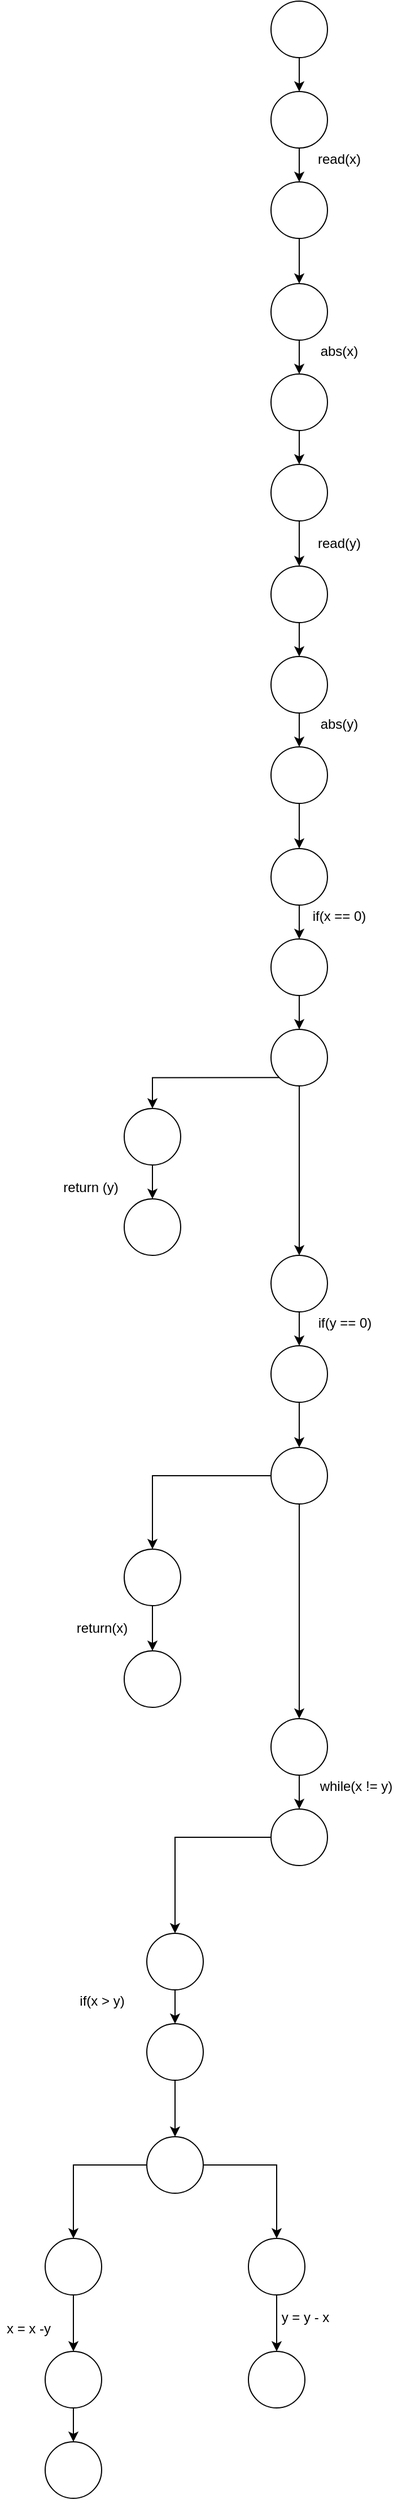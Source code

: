 <mxfile version="14.7.8" type="github">
  <diagram id="M-cFuhooy4iovFbQbYCS" name="Page-1">
    <mxGraphModel dx="985" dy="627" grid="1" gridSize="10" guides="1" tooltips="1" connect="1" arrows="1" fold="1" page="1" pageScale="1" pageWidth="827" pageHeight="1169" math="0" shadow="0">
      <root>
        <mxCell id="0" />
        <mxCell id="1" parent="0" />
        <mxCell id="BGFPd9d43HTViF0jOLdN-33" style="edgeStyle=orthogonalEdgeStyle;rounded=0;orthogonalLoop=1;jettySize=auto;html=1;exitX=0.5;exitY=1;exitDx=0;exitDy=0;" edge="1" parent="1" source="BGFPd9d43HTViF0jOLdN-14" target="BGFPd9d43HTViF0jOLdN-15">
          <mxGeometry relative="1" as="geometry" />
        </mxCell>
        <mxCell id="BGFPd9d43HTViF0jOLdN-14" value="" style="ellipse;whiteSpace=wrap;html=1;aspect=fixed;" vertex="1" parent="1">
          <mxGeometry x="270" width="50" height="50" as="geometry" />
        </mxCell>
        <mxCell id="BGFPd9d43HTViF0jOLdN-34" style="edgeStyle=orthogonalEdgeStyle;rounded=0;orthogonalLoop=1;jettySize=auto;html=1;exitX=0.5;exitY=1;exitDx=0;exitDy=0;" edge="1" parent="1" source="BGFPd9d43HTViF0jOLdN-15" target="BGFPd9d43HTViF0jOLdN-19">
          <mxGeometry relative="1" as="geometry" />
        </mxCell>
        <mxCell id="BGFPd9d43HTViF0jOLdN-15" value="" style="ellipse;whiteSpace=wrap;html=1;aspect=fixed;" vertex="1" parent="1">
          <mxGeometry x="270" y="80" width="50" height="50" as="geometry" />
        </mxCell>
        <mxCell id="BGFPd9d43HTViF0jOLdN-36" style="edgeStyle=orthogonalEdgeStyle;rounded=0;orthogonalLoop=1;jettySize=auto;html=1;exitX=0.5;exitY=1;exitDx=0;exitDy=0;entryX=0.5;entryY=0;entryDx=0;entryDy=0;" edge="1" parent="1" source="BGFPd9d43HTViF0jOLdN-19" target="BGFPd9d43HTViF0jOLdN-23">
          <mxGeometry relative="1" as="geometry" />
        </mxCell>
        <mxCell id="BGFPd9d43HTViF0jOLdN-19" value="" style="ellipse;whiteSpace=wrap;html=1;aspect=fixed;" vertex="1" parent="1">
          <mxGeometry x="270" y="160" width="50" height="50" as="geometry" />
        </mxCell>
        <mxCell id="BGFPd9d43HTViF0jOLdN-37" style="edgeStyle=orthogonalEdgeStyle;rounded=0;orthogonalLoop=1;jettySize=auto;html=1;exitX=0.5;exitY=1;exitDx=0;exitDy=0;entryX=0.5;entryY=0;entryDx=0;entryDy=0;" edge="1" parent="1" source="BGFPd9d43HTViF0jOLdN-23" target="BGFPd9d43HTViF0jOLdN-24">
          <mxGeometry relative="1" as="geometry" />
        </mxCell>
        <mxCell id="BGFPd9d43HTViF0jOLdN-23" value="" style="ellipse;whiteSpace=wrap;html=1;aspect=fixed;" vertex="1" parent="1">
          <mxGeometry x="270" y="250" width="50" height="50" as="geometry" />
        </mxCell>
        <mxCell id="BGFPd9d43HTViF0jOLdN-39" style="edgeStyle=orthogonalEdgeStyle;rounded=0;orthogonalLoop=1;jettySize=auto;html=1;exitX=0.5;exitY=1;exitDx=0;exitDy=0;entryX=0.5;entryY=0;entryDx=0;entryDy=0;" edge="1" parent="1" source="BGFPd9d43HTViF0jOLdN-24" target="BGFPd9d43HTViF0jOLdN-25">
          <mxGeometry relative="1" as="geometry" />
        </mxCell>
        <mxCell id="BGFPd9d43HTViF0jOLdN-24" value="" style="ellipse;whiteSpace=wrap;html=1;aspect=fixed;" vertex="1" parent="1">
          <mxGeometry x="270" y="330" width="50" height="50" as="geometry" />
        </mxCell>
        <mxCell id="BGFPd9d43HTViF0jOLdN-40" style="edgeStyle=orthogonalEdgeStyle;rounded=0;orthogonalLoop=1;jettySize=auto;html=1;exitX=0.5;exitY=1;exitDx=0;exitDy=0;entryX=0.5;entryY=0;entryDx=0;entryDy=0;" edge="1" parent="1" source="BGFPd9d43HTViF0jOLdN-25" target="BGFPd9d43HTViF0jOLdN-26">
          <mxGeometry relative="1" as="geometry" />
        </mxCell>
        <mxCell id="BGFPd9d43HTViF0jOLdN-25" value="" style="ellipse;whiteSpace=wrap;html=1;aspect=fixed;" vertex="1" parent="1">
          <mxGeometry x="270" y="410" width="50" height="50" as="geometry" />
        </mxCell>
        <mxCell id="BGFPd9d43HTViF0jOLdN-42" style="edgeStyle=orthogonalEdgeStyle;rounded=0;orthogonalLoop=1;jettySize=auto;html=1;exitX=0.5;exitY=1;exitDx=0;exitDy=0;entryX=0.5;entryY=0;entryDx=0;entryDy=0;" edge="1" parent="1" source="BGFPd9d43HTViF0jOLdN-26" target="BGFPd9d43HTViF0jOLdN-27">
          <mxGeometry relative="1" as="geometry" />
        </mxCell>
        <mxCell id="BGFPd9d43HTViF0jOLdN-26" value="" style="ellipse;whiteSpace=wrap;html=1;aspect=fixed;" vertex="1" parent="1">
          <mxGeometry x="270" y="500" width="50" height="50" as="geometry" />
        </mxCell>
        <mxCell id="BGFPd9d43HTViF0jOLdN-43" style="edgeStyle=orthogonalEdgeStyle;rounded=0;orthogonalLoop=1;jettySize=auto;html=1;exitX=0.5;exitY=1;exitDx=0;exitDy=0;" edge="1" parent="1" source="BGFPd9d43HTViF0jOLdN-27" target="BGFPd9d43HTViF0jOLdN-28">
          <mxGeometry relative="1" as="geometry" />
        </mxCell>
        <mxCell id="BGFPd9d43HTViF0jOLdN-27" value="" style="ellipse;whiteSpace=wrap;html=1;aspect=fixed;" vertex="1" parent="1">
          <mxGeometry x="270" y="580" width="50" height="50" as="geometry" />
        </mxCell>
        <mxCell id="BGFPd9d43HTViF0jOLdN-45" style="edgeStyle=orthogonalEdgeStyle;rounded=0;orthogonalLoop=1;jettySize=auto;html=1;exitX=0.5;exitY=1;exitDx=0;exitDy=0;entryX=0.5;entryY=0;entryDx=0;entryDy=0;" edge="1" parent="1" source="BGFPd9d43HTViF0jOLdN-28" target="BGFPd9d43HTViF0jOLdN-29">
          <mxGeometry relative="1" as="geometry" />
        </mxCell>
        <mxCell id="BGFPd9d43HTViF0jOLdN-28" value="" style="ellipse;whiteSpace=wrap;html=1;aspect=fixed;" vertex="1" parent="1">
          <mxGeometry x="270" y="660" width="50" height="50" as="geometry" />
        </mxCell>
        <mxCell id="BGFPd9d43HTViF0jOLdN-46" style="edgeStyle=orthogonalEdgeStyle;rounded=0;orthogonalLoop=1;jettySize=auto;html=1;exitX=0.5;exitY=1;exitDx=0;exitDy=0;entryX=0.5;entryY=0;entryDx=0;entryDy=0;" edge="1" parent="1" source="BGFPd9d43HTViF0jOLdN-29" target="BGFPd9d43HTViF0jOLdN-30">
          <mxGeometry relative="1" as="geometry" />
        </mxCell>
        <mxCell id="BGFPd9d43HTViF0jOLdN-29" value="" style="ellipse;whiteSpace=wrap;html=1;aspect=fixed;" vertex="1" parent="1">
          <mxGeometry x="270" y="750" width="50" height="50" as="geometry" />
        </mxCell>
        <mxCell id="BGFPd9d43HTViF0jOLdN-48" style="edgeStyle=orthogonalEdgeStyle;rounded=0;orthogonalLoop=1;jettySize=auto;html=1;exitX=0.5;exitY=1;exitDx=0;exitDy=0;" edge="1" parent="1" source="BGFPd9d43HTViF0jOLdN-30" target="BGFPd9d43HTViF0jOLdN-31">
          <mxGeometry relative="1" as="geometry" />
        </mxCell>
        <mxCell id="BGFPd9d43HTViF0jOLdN-30" value="" style="ellipse;whiteSpace=wrap;html=1;aspect=fixed;" vertex="1" parent="1">
          <mxGeometry x="270" y="830" width="50" height="50" as="geometry" />
        </mxCell>
        <mxCell id="BGFPd9d43HTViF0jOLdN-52" style="edgeStyle=orthogonalEdgeStyle;rounded=0;orthogonalLoop=1;jettySize=auto;html=1;exitX=0;exitY=1;exitDx=0;exitDy=0;entryX=0.5;entryY=0;entryDx=0;entryDy=0;" edge="1" parent="1" source="BGFPd9d43HTViF0jOLdN-31" target="BGFPd9d43HTViF0jOLdN-50">
          <mxGeometry relative="1" as="geometry" />
        </mxCell>
        <mxCell id="BGFPd9d43HTViF0jOLdN-57" style="edgeStyle=orthogonalEdgeStyle;rounded=0;orthogonalLoop=1;jettySize=auto;html=1;exitX=0.5;exitY=1;exitDx=0;exitDy=0;entryX=0.5;entryY=0;entryDx=0;entryDy=0;" edge="1" parent="1" source="BGFPd9d43HTViF0jOLdN-31" target="BGFPd9d43HTViF0jOLdN-55">
          <mxGeometry relative="1" as="geometry" />
        </mxCell>
        <mxCell id="BGFPd9d43HTViF0jOLdN-31" value="" style="ellipse;whiteSpace=wrap;html=1;aspect=fixed;" vertex="1" parent="1">
          <mxGeometry x="270" y="910" width="50" height="50" as="geometry" />
        </mxCell>
        <mxCell id="BGFPd9d43HTViF0jOLdN-35" value="read(x)" style="text;html=1;align=center;verticalAlign=middle;resizable=0;points=[];autosize=1;strokeColor=none;" vertex="1" parent="1">
          <mxGeometry x="305" y="130" width="50" height="20" as="geometry" />
        </mxCell>
        <mxCell id="BGFPd9d43HTViF0jOLdN-38" value="abs(x)" style="text;html=1;align=center;verticalAlign=middle;resizable=0;points=[];autosize=1;strokeColor=none;" vertex="1" parent="1">
          <mxGeometry x="305" y="300" width="50" height="20" as="geometry" />
        </mxCell>
        <mxCell id="BGFPd9d43HTViF0jOLdN-41" value="read(y)" style="text;html=1;align=center;verticalAlign=middle;resizable=0;points=[];autosize=1;strokeColor=none;" vertex="1" parent="1">
          <mxGeometry x="305" y="470" width="50" height="20" as="geometry" />
        </mxCell>
        <mxCell id="BGFPd9d43HTViF0jOLdN-44" value="abs(y)" style="text;html=1;align=center;verticalAlign=middle;resizable=0;points=[];autosize=1;strokeColor=none;" vertex="1" parent="1">
          <mxGeometry x="305" y="630" width="50" height="20" as="geometry" />
        </mxCell>
        <mxCell id="BGFPd9d43HTViF0jOLdN-47" value="if(x == 0)" style="text;html=1;align=center;verticalAlign=middle;resizable=0;points=[];autosize=1;strokeColor=none;" vertex="1" parent="1">
          <mxGeometry x="300" y="800" width="60" height="20" as="geometry" />
        </mxCell>
        <mxCell id="BGFPd9d43HTViF0jOLdN-49" style="edgeStyle=orthogonalEdgeStyle;rounded=0;orthogonalLoop=1;jettySize=auto;html=1;exitX=0.5;exitY=1;exitDx=0;exitDy=0;" edge="1" parent="1" source="BGFPd9d43HTViF0jOLdN-50" target="BGFPd9d43HTViF0jOLdN-51">
          <mxGeometry relative="1" as="geometry" />
        </mxCell>
        <mxCell id="BGFPd9d43HTViF0jOLdN-50" value="" style="ellipse;whiteSpace=wrap;html=1;aspect=fixed;" vertex="1" parent="1">
          <mxGeometry x="140" y="980" width="50" height="50" as="geometry" />
        </mxCell>
        <mxCell id="BGFPd9d43HTViF0jOLdN-51" value="" style="ellipse;whiteSpace=wrap;html=1;aspect=fixed;" vertex="1" parent="1">
          <mxGeometry x="140" y="1060" width="50" height="50" as="geometry" />
        </mxCell>
        <mxCell id="BGFPd9d43HTViF0jOLdN-53" value="return (y)" style="text;html=1;align=center;verticalAlign=middle;resizable=0;points=[];autosize=1;strokeColor=none;" vertex="1" parent="1">
          <mxGeometry x="80" y="1040" width="60" height="20" as="geometry" />
        </mxCell>
        <mxCell id="BGFPd9d43HTViF0jOLdN-54" style="edgeStyle=orthogonalEdgeStyle;rounded=0;orthogonalLoop=1;jettySize=auto;html=1;exitX=0.5;exitY=1;exitDx=0;exitDy=0;" edge="1" parent="1" source="BGFPd9d43HTViF0jOLdN-55" target="BGFPd9d43HTViF0jOLdN-56">
          <mxGeometry relative="1" as="geometry" />
        </mxCell>
        <mxCell id="BGFPd9d43HTViF0jOLdN-55" value="" style="ellipse;whiteSpace=wrap;html=1;aspect=fixed;" vertex="1" parent="1">
          <mxGeometry x="270" y="1110" width="50" height="50" as="geometry" />
        </mxCell>
        <mxCell id="BGFPd9d43HTViF0jOLdN-62" style="edgeStyle=orthogonalEdgeStyle;rounded=0;orthogonalLoop=1;jettySize=auto;html=1;exitX=0.5;exitY=1;exitDx=0;exitDy=0;" edge="1" parent="1" source="BGFPd9d43HTViF0jOLdN-56" target="BGFPd9d43HTViF0jOLdN-60">
          <mxGeometry relative="1" as="geometry" />
        </mxCell>
        <mxCell id="BGFPd9d43HTViF0jOLdN-56" value="" style="ellipse;whiteSpace=wrap;html=1;aspect=fixed;" vertex="1" parent="1">
          <mxGeometry x="270" y="1190" width="50" height="50" as="geometry" />
        </mxCell>
        <mxCell id="BGFPd9d43HTViF0jOLdN-58" value="if(y == 0)" style="text;html=1;align=center;verticalAlign=middle;resizable=0;points=[];autosize=1;strokeColor=none;" vertex="1" parent="1">
          <mxGeometry x="305" y="1160" width="60" height="20" as="geometry" />
        </mxCell>
        <mxCell id="BGFPd9d43HTViF0jOLdN-59" style="edgeStyle=orthogonalEdgeStyle;rounded=0;orthogonalLoop=1;jettySize=auto;html=1;exitX=0;exitY=0.5;exitDx=0;exitDy=0;" edge="1" parent="1" source="BGFPd9d43HTViF0jOLdN-60" target="BGFPd9d43HTViF0jOLdN-61">
          <mxGeometry relative="1" as="geometry" />
        </mxCell>
        <mxCell id="BGFPd9d43HTViF0jOLdN-71" style="edgeStyle=orthogonalEdgeStyle;rounded=0;orthogonalLoop=1;jettySize=auto;html=1;exitX=0.5;exitY=1;exitDx=0;exitDy=0;entryX=0.5;entryY=0;entryDx=0;entryDy=0;" edge="1" parent="1" source="BGFPd9d43HTViF0jOLdN-60" target="BGFPd9d43HTViF0jOLdN-69">
          <mxGeometry relative="1" as="geometry" />
        </mxCell>
        <mxCell id="BGFPd9d43HTViF0jOLdN-60" value="" style="ellipse;whiteSpace=wrap;html=1;aspect=fixed;" vertex="1" parent="1">
          <mxGeometry x="270" y="1280" width="50" height="50" as="geometry" />
        </mxCell>
        <mxCell id="BGFPd9d43HTViF0jOLdN-66" style="edgeStyle=orthogonalEdgeStyle;rounded=0;orthogonalLoop=1;jettySize=auto;html=1;exitX=0.5;exitY=1;exitDx=0;exitDy=0;entryX=0.5;entryY=0;entryDx=0;entryDy=0;" edge="1" parent="1" source="BGFPd9d43HTViF0jOLdN-61" target="BGFPd9d43HTViF0jOLdN-64">
          <mxGeometry relative="1" as="geometry" />
        </mxCell>
        <mxCell id="BGFPd9d43HTViF0jOLdN-61" value="" style="ellipse;whiteSpace=wrap;html=1;aspect=fixed;" vertex="1" parent="1">
          <mxGeometry x="140" y="1370" width="50" height="50" as="geometry" />
        </mxCell>
        <mxCell id="BGFPd9d43HTViF0jOLdN-64" value="" style="ellipse;whiteSpace=wrap;html=1;aspect=fixed;" vertex="1" parent="1">
          <mxGeometry x="140" y="1460" width="50" height="50" as="geometry" />
        </mxCell>
        <mxCell id="BGFPd9d43HTViF0jOLdN-67" value="return(x)" style="text;html=1;align=center;verticalAlign=middle;resizable=0;points=[];autosize=1;strokeColor=none;" vertex="1" parent="1">
          <mxGeometry x="90" y="1430" width="60" height="20" as="geometry" />
        </mxCell>
        <mxCell id="BGFPd9d43HTViF0jOLdN-68" style="edgeStyle=orthogonalEdgeStyle;rounded=0;orthogonalLoop=1;jettySize=auto;html=1;exitX=0.5;exitY=1;exitDx=0;exitDy=0;" edge="1" parent="1" source="BGFPd9d43HTViF0jOLdN-69" target="BGFPd9d43HTViF0jOLdN-70">
          <mxGeometry relative="1" as="geometry" />
        </mxCell>
        <mxCell id="BGFPd9d43HTViF0jOLdN-69" value="" style="ellipse;whiteSpace=wrap;html=1;aspect=fixed;" vertex="1" parent="1">
          <mxGeometry x="270" y="1520" width="50" height="50" as="geometry" />
        </mxCell>
        <mxCell id="BGFPd9d43HTViF0jOLdN-79" style="edgeStyle=orthogonalEdgeStyle;rounded=0;orthogonalLoop=1;jettySize=auto;html=1;exitX=0;exitY=0.5;exitDx=0;exitDy=0;entryX=0.5;entryY=0;entryDx=0;entryDy=0;" edge="1" parent="1" source="BGFPd9d43HTViF0jOLdN-70" target="BGFPd9d43HTViF0jOLdN-77">
          <mxGeometry relative="1" as="geometry" />
        </mxCell>
        <mxCell id="BGFPd9d43HTViF0jOLdN-70" value="" style="ellipse;whiteSpace=wrap;html=1;aspect=fixed;" vertex="1" parent="1">
          <mxGeometry x="270" y="1600" width="50" height="50" as="geometry" />
        </mxCell>
        <mxCell id="BGFPd9d43HTViF0jOLdN-72" value="while(x != y)" style="text;html=1;align=center;verticalAlign=middle;resizable=0;points=[];autosize=1;strokeColor=none;" vertex="1" parent="1">
          <mxGeometry x="305" y="1570" width="80" height="20" as="geometry" />
        </mxCell>
        <mxCell id="BGFPd9d43HTViF0jOLdN-73" style="edgeStyle=orthogonalEdgeStyle;rounded=0;orthogonalLoop=1;jettySize=auto;html=1;exitX=0;exitY=0.5;exitDx=0;exitDy=0;" edge="1" parent="1" source="BGFPd9d43HTViF0jOLdN-74" target="BGFPd9d43HTViF0jOLdN-75">
          <mxGeometry relative="1" as="geometry" />
        </mxCell>
        <mxCell id="BGFPd9d43HTViF0jOLdN-85" style="edgeStyle=orthogonalEdgeStyle;rounded=0;orthogonalLoop=1;jettySize=auto;html=1;exitX=1;exitY=0.5;exitDx=0;exitDy=0;" edge="1" parent="1" source="BGFPd9d43HTViF0jOLdN-74" target="BGFPd9d43HTViF0jOLdN-83">
          <mxGeometry relative="1" as="geometry" />
        </mxCell>
        <mxCell id="BGFPd9d43HTViF0jOLdN-74" value="" style="ellipse;whiteSpace=wrap;html=1;aspect=fixed;" vertex="1" parent="1">
          <mxGeometry x="160" y="1890" width="50" height="50" as="geometry" />
        </mxCell>
        <mxCell id="BGFPd9d43HTViF0jOLdN-92" style="edgeStyle=orthogonalEdgeStyle;rounded=0;orthogonalLoop=1;jettySize=auto;html=1;exitX=0.5;exitY=1;exitDx=0;exitDy=0;entryX=0.5;entryY=0;entryDx=0;entryDy=0;" edge="1" parent="1" source="BGFPd9d43HTViF0jOLdN-75" target="BGFPd9d43HTViF0jOLdN-87">
          <mxGeometry relative="1" as="geometry" />
        </mxCell>
        <mxCell id="BGFPd9d43HTViF0jOLdN-75" value="" style="ellipse;whiteSpace=wrap;html=1;aspect=fixed;" vertex="1" parent="1">
          <mxGeometry x="70" y="1980" width="50" height="50" as="geometry" />
        </mxCell>
        <mxCell id="BGFPd9d43HTViF0jOLdN-76" style="edgeStyle=orthogonalEdgeStyle;rounded=0;orthogonalLoop=1;jettySize=auto;html=1;exitX=0.5;exitY=1;exitDx=0;exitDy=0;" edge="1" parent="1" source="BGFPd9d43HTViF0jOLdN-77" target="BGFPd9d43HTViF0jOLdN-78">
          <mxGeometry relative="1" as="geometry" />
        </mxCell>
        <mxCell id="BGFPd9d43HTViF0jOLdN-77" value="" style="ellipse;whiteSpace=wrap;html=1;aspect=fixed;" vertex="1" parent="1">
          <mxGeometry x="160" y="1710" width="50" height="50" as="geometry" />
        </mxCell>
        <mxCell id="BGFPd9d43HTViF0jOLdN-81" style="edgeStyle=orthogonalEdgeStyle;rounded=0;orthogonalLoop=1;jettySize=auto;html=1;exitX=0.5;exitY=1;exitDx=0;exitDy=0;" edge="1" parent="1" source="BGFPd9d43HTViF0jOLdN-78" target="BGFPd9d43HTViF0jOLdN-74">
          <mxGeometry relative="1" as="geometry" />
        </mxCell>
        <mxCell id="BGFPd9d43HTViF0jOLdN-78" value="" style="ellipse;whiteSpace=wrap;html=1;aspect=fixed;" vertex="1" parent="1">
          <mxGeometry x="160" y="1790" width="50" height="50" as="geometry" />
        </mxCell>
        <mxCell id="BGFPd9d43HTViF0jOLdN-80" value="if(x &amp;gt; y)" style="text;html=1;align=center;verticalAlign=middle;resizable=0;points=[];autosize=1;strokeColor=none;" vertex="1" parent="1">
          <mxGeometry x="90" y="1760" width="60" height="20" as="geometry" />
        </mxCell>
        <mxCell id="BGFPd9d43HTViF0jOLdN-82" style="edgeStyle=orthogonalEdgeStyle;rounded=0;orthogonalLoop=1;jettySize=auto;html=1;exitX=0.5;exitY=1;exitDx=0;exitDy=0;" edge="1" parent="1" source="BGFPd9d43HTViF0jOLdN-83" target="BGFPd9d43HTViF0jOLdN-84">
          <mxGeometry relative="1" as="geometry" />
        </mxCell>
        <mxCell id="BGFPd9d43HTViF0jOLdN-83" value="" style="ellipse;whiteSpace=wrap;html=1;aspect=fixed;" vertex="1" parent="1">
          <mxGeometry x="250" y="1980" width="50" height="50" as="geometry" />
        </mxCell>
        <mxCell id="BGFPd9d43HTViF0jOLdN-84" value="" style="ellipse;whiteSpace=wrap;html=1;aspect=fixed;" vertex="1" parent="1">
          <mxGeometry x="250" y="2080" width="50" height="50" as="geometry" />
        </mxCell>
        <mxCell id="BGFPd9d43HTViF0jOLdN-86" style="edgeStyle=orthogonalEdgeStyle;rounded=0;orthogonalLoop=1;jettySize=auto;html=1;exitX=0.5;exitY=1;exitDx=0;exitDy=0;" edge="1" parent="1" source="BGFPd9d43HTViF0jOLdN-87" target="BGFPd9d43HTViF0jOLdN-88">
          <mxGeometry relative="1" as="geometry" />
        </mxCell>
        <mxCell id="BGFPd9d43HTViF0jOLdN-87" value="" style="ellipse;whiteSpace=wrap;html=1;aspect=fixed;" vertex="1" parent="1">
          <mxGeometry x="70" y="2080" width="50" height="50" as="geometry" />
        </mxCell>
        <mxCell id="BGFPd9d43HTViF0jOLdN-88" value="" style="ellipse;whiteSpace=wrap;html=1;aspect=fixed;" vertex="1" parent="1">
          <mxGeometry x="70" y="2160" width="50" height="50" as="geometry" />
        </mxCell>
        <mxCell id="BGFPd9d43HTViF0jOLdN-93" value="x = x -y" style="text;html=1;align=center;verticalAlign=middle;resizable=0;points=[];autosize=1;strokeColor=none;" vertex="1" parent="1">
          <mxGeometry x="30" y="2050" width="50" height="20" as="geometry" />
        </mxCell>
        <mxCell id="BGFPd9d43HTViF0jOLdN-94" value="y = y - x" style="text;html=1;align=center;verticalAlign=middle;resizable=0;points=[];autosize=1;strokeColor=none;" vertex="1" parent="1">
          <mxGeometry x="270" y="2040" width="60" height="20" as="geometry" />
        </mxCell>
      </root>
    </mxGraphModel>
  </diagram>
</mxfile>
